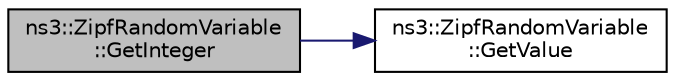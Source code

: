 digraph "ns3::ZipfRandomVariable::GetInteger"
{
 // LATEX_PDF_SIZE
  edge [fontname="Helvetica",fontsize="10",labelfontname="Helvetica",labelfontsize="10"];
  node [fontname="Helvetica",fontsize="10",shape=record];
  rankdir="LR";
  Node1 [label="ns3::ZipfRandomVariable\l::GetInteger",height=0.2,width=0.4,color="black", fillcolor="grey75", style="filled", fontcolor="black",tooltip="Returns a random unsigned integer from a Zipf distribution with the specified n and alpha."];
  Node1 -> Node2 [color="midnightblue",fontsize="10",style="solid",fontname="Helvetica"];
  Node2 [label="ns3::ZipfRandomVariable\l::GetValue",height=0.2,width=0.4,color="black", fillcolor="white", style="filled",URL="$classns3_1_1_zipf_random_variable.html#a3a1a48eed27e3d693bf28c2800d7eab1",tooltip="Returns a random double from a Zipf distribution with the current n and alpha."];
}
